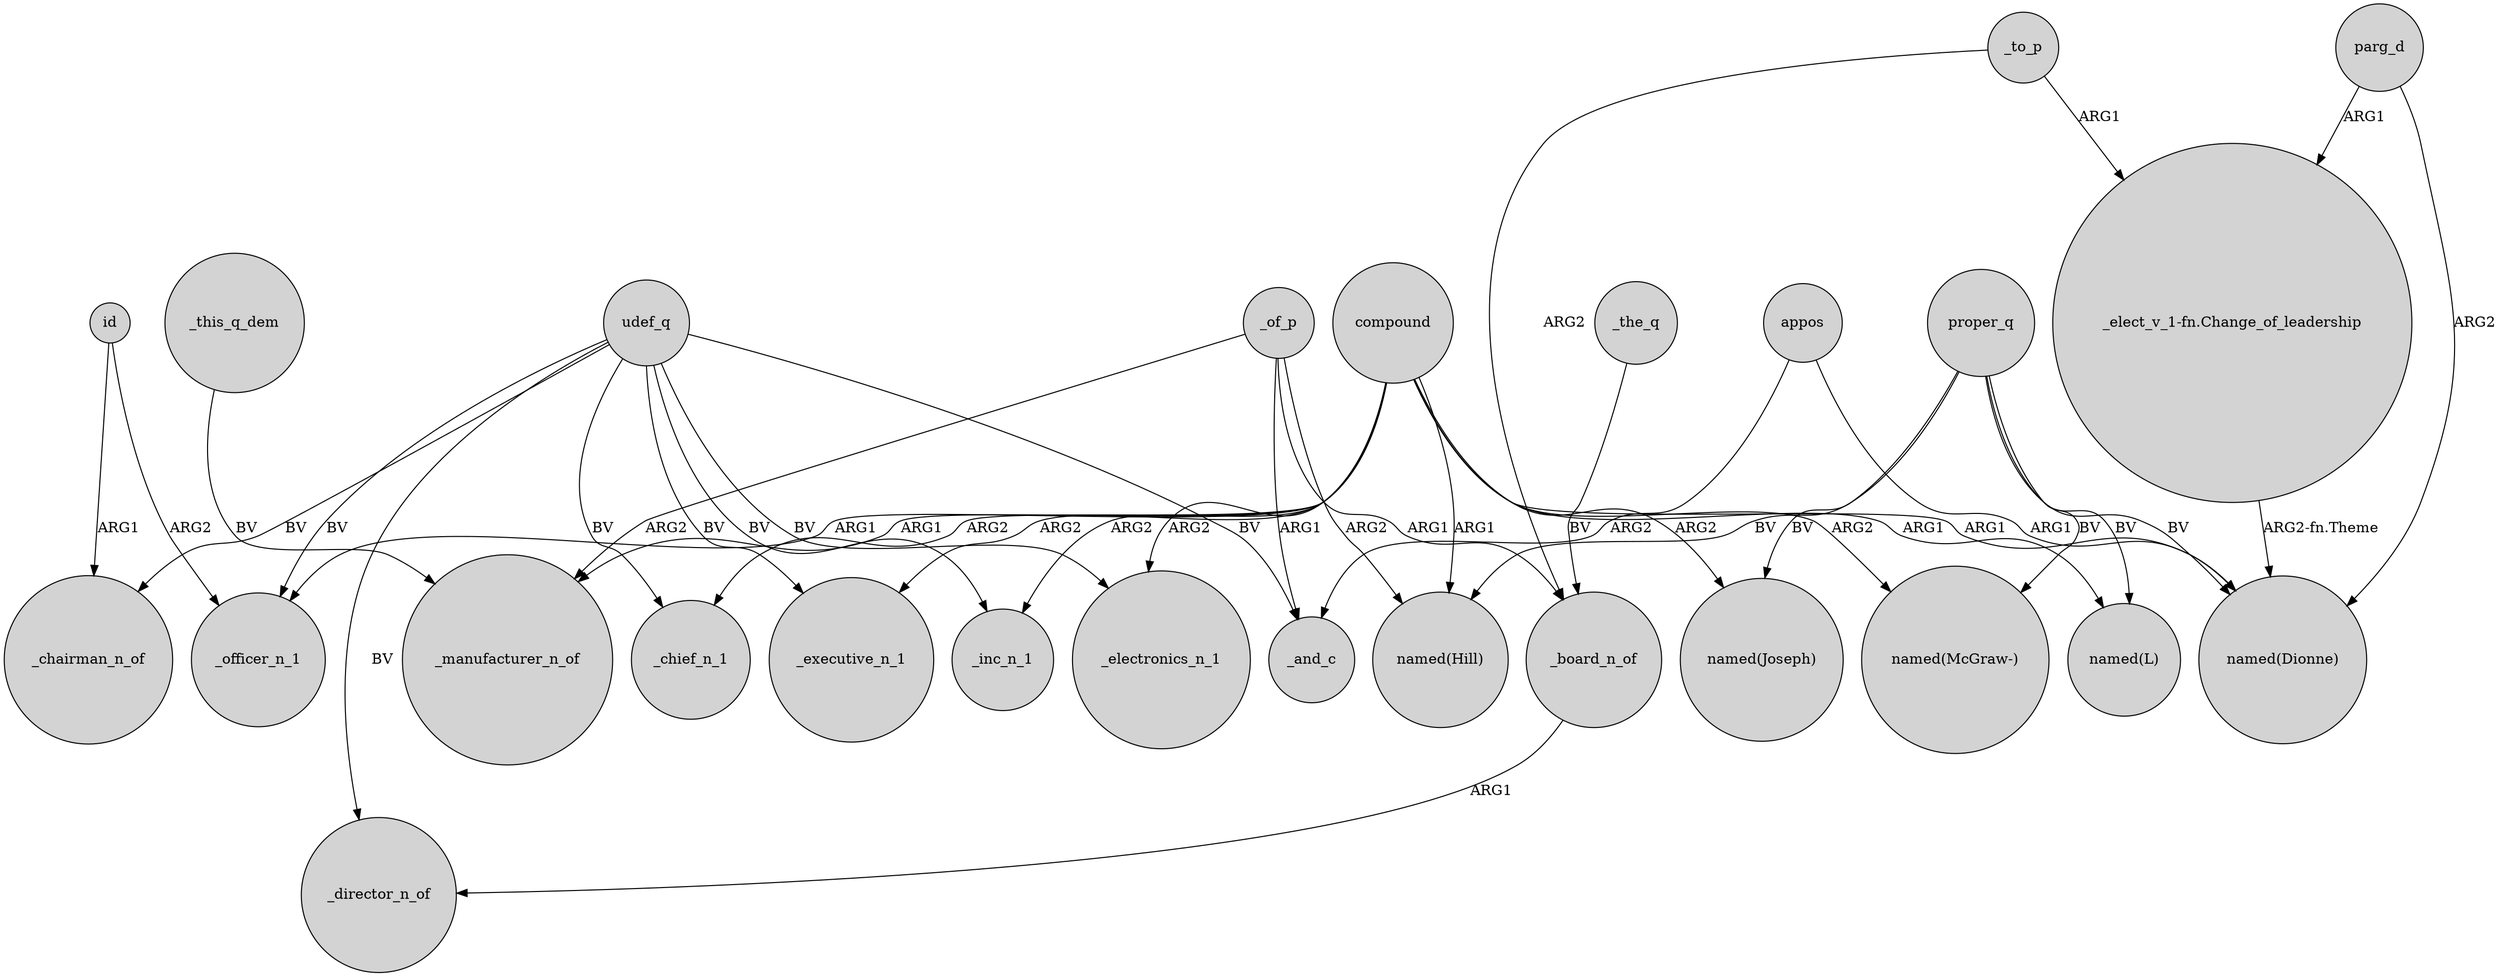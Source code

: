 digraph {
	node [shape=circle style=filled]
	compound -> _manufacturer_n_of [label=ARG1]
	udef_q -> _inc_n_1 [label=BV]
	proper_q -> "named(L)" [label=BV]
	appos -> "named(Dionne)" [label=ARG1]
	_to_p -> "_elect_v_1-fn.Change_of_leadership" [label=ARG1]
	udef_q -> _executive_n_1 [label=BV]
	parg_d -> "named(Dionne)" [label=ARG2]
	proper_q -> "named(Dionne)" [label=BV]
	"_elect_v_1-fn.Change_of_leadership" -> "named(Dionne)" [label="ARG2-fn.Theme"]
	_board_n_of -> _director_n_of [label=ARG1]
	_of_p -> "named(Hill)" [label=ARG2]
	_this_q_dem -> _manufacturer_n_of [label=BV]
	proper_q -> "named(McGraw-)" [label=BV]
	_to_p -> _board_n_of [label=ARG2]
	compound -> "named(L)" [label=ARG1]
	parg_d -> "_elect_v_1-fn.Change_of_leadership" [label=ARG1]
	compound -> "named(Hill)" [label=ARG1]
	udef_q -> _chairman_n_of [label=BV]
	compound -> _chief_n_1 [label=ARG2]
	proper_q -> "named(Joseph)" [label=BV]
	compound -> _officer_n_1 [label=ARG1]
	udef_q -> _electronics_n_1 [label=BV]
	compound -> _electronics_n_1 [label=ARG2]
	appos -> _and_c [label=ARG2]
	id -> _officer_n_1 [label=ARG2]
	udef_q -> _chief_n_1 [label=BV]
	compound -> "named(Dionne)" [label=ARG1]
	_the_q -> _board_n_of [label=BV]
	udef_q -> _officer_n_1 [label=BV]
	compound -> "named(Joseph)" [label=ARG2]
	_of_p -> _manufacturer_n_of [label=ARG2]
	_of_p -> _and_c [label=ARG1]
	proper_q -> "named(Hill)" [label=BV]
	udef_q -> _and_c [label=BV]
	id -> _chairman_n_of [label=ARG1]
	compound -> _executive_n_1 [label=ARG2]
	compound -> _inc_n_1 [label=ARG2]
	_of_p -> _board_n_of [label=ARG1]
	udef_q -> _director_n_of [label=BV]
	compound -> "named(McGraw-)" [label=ARG2]
}
